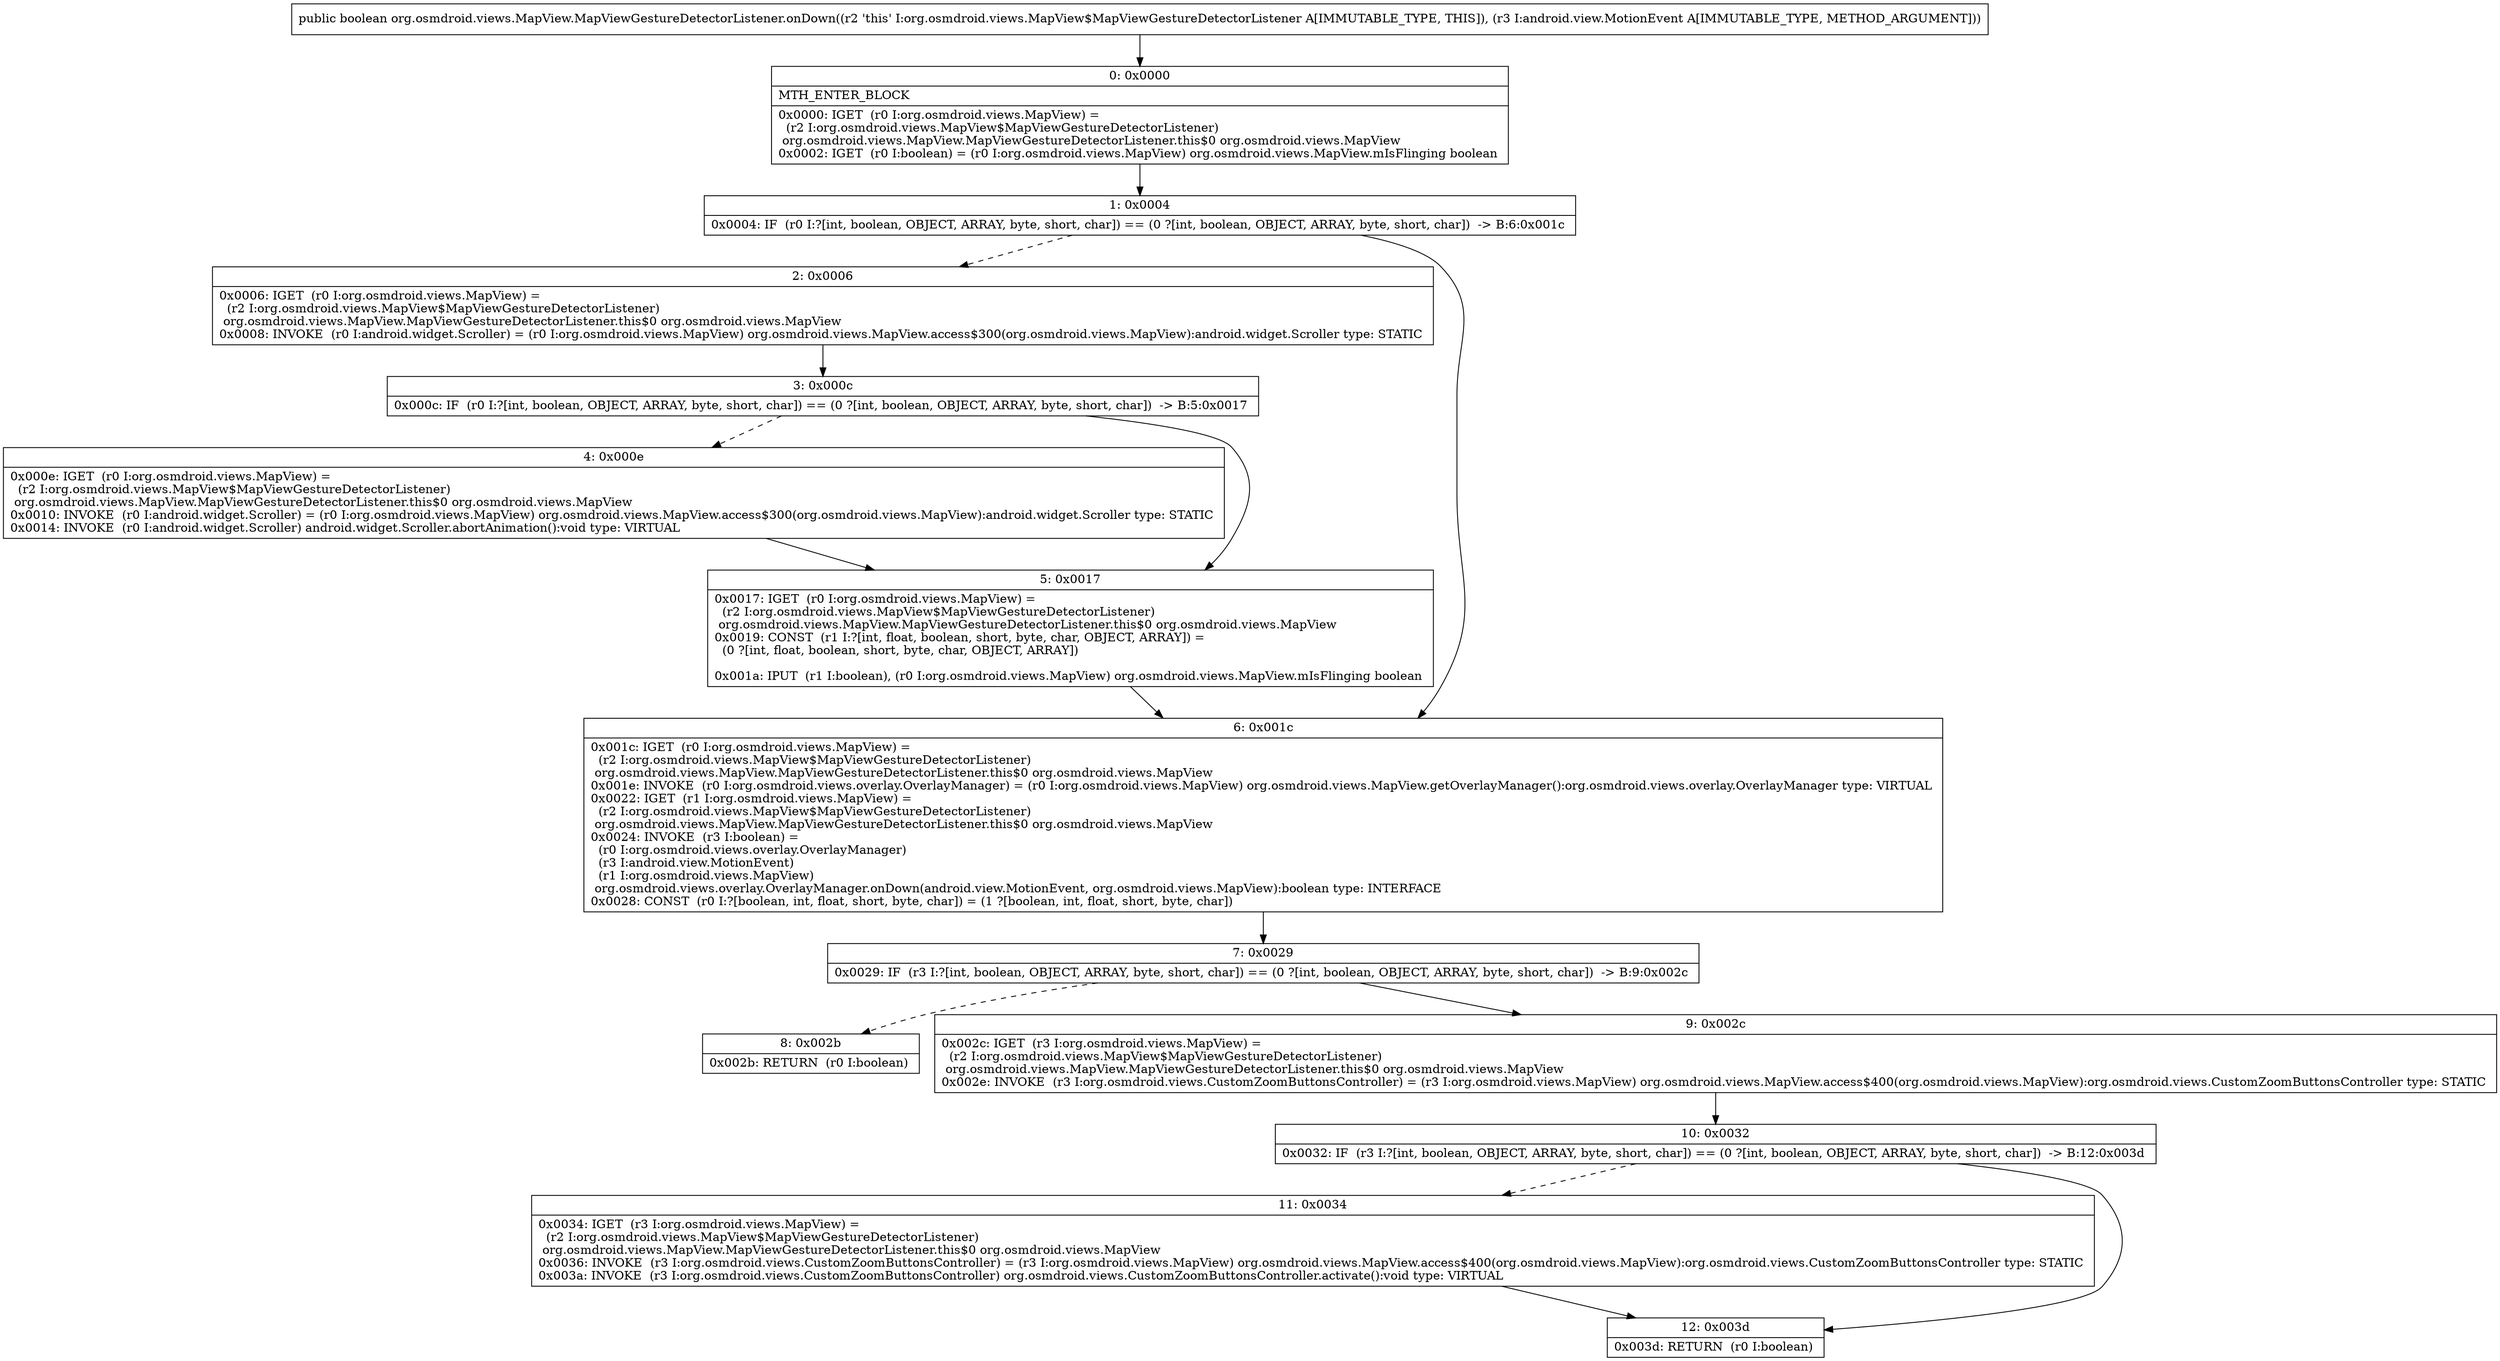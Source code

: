 digraph "CFG fororg.osmdroid.views.MapView.MapViewGestureDetectorListener.onDown(Landroid\/view\/MotionEvent;)Z" {
Node_0 [shape=record,label="{0\:\ 0x0000|MTH_ENTER_BLOCK\l|0x0000: IGET  (r0 I:org.osmdroid.views.MapView) = \l  (r2 I:org.osmdroid.views.MapView$MapViewGestureDetectorListener)\l org.osmdroid.views.MapView.MapViewGestureDetectorListener.this$0 org.osmdroid.views.MapView \l0x0002: IGET  (r0 I:boolean) = (r0 I:org.osmdroid.views.MapView) org.osmdroid.views.MapView.mIsFlinging boolean \l}"];
Node_1 [shape=record,label="{1\:\ 0x0004|0x0004: IF  (r0 I:?[int, boolean, OBJECT, ARRAY, byte, short, char]) == (0 ?[int, boolean, OBJECT, ARRAY, byte, short, char])  \-\> B:6:0x001c \l}"];
Node_2 [shape=record,label="{2\:\ 0x0006|0x0006: IGET  (r0 I:org.osmdroid.views.MapView) = \l  (r2 I:org.osmdroid.views.MapView$MapViewGestureDetectorListener)\l org.osmdroid.views.MapView.MapViewGestureDetectorListener.this$0 org.osmdroid.views.MapView \l0x0008: INVOKE  (r0 I:android.widget.Scroller) = (r0 I:org.osmdroid.views.MapView) org.osmdroid.views.MapView.access$300(org.osmdroid.views.MapView):android.widget.Scroller type: STATIC \l}"];
Node_3 [shape=record,label="{3\:\ 0x000c|0x000c: IF  (r0 I:?[int, boolean, OBJECT, ARRAY, byte, short, char]) == (0 ?[int, boolean, OBJECT, ARRAY, byte, short, char])  \-\> B:5:0x0017 \l}"];
Node_4 [shape=record,label="{4\:\ 0x000e|0x000e: IGET  (r0 I:org.osmdroid.views.MapView) = \l  (r2 I:org.osmdroid.views.MapView$MapViewGestureDetectorListener)\l org.osmdroid.views.MapView.MapViewGestureDetectorListener.this$0 org.osmdroid.views.MapView \l0x0010: INVOKE  (r0 I:android.widget.Scroller) = (r0 I:org.osmdroid.views.MapView) org.osmdroid.views.MapView.access$300(org.osmdroid.views.MapView):android.widget.Scroller type: STATIC \l0x0014: INVOKE  (r0 I:android.widget.Scroller) android.widget.Scroller.abortAnimation():void type: VIRTUAL \l}"];
Node_5 [shape=record,label="{5\:\ 0x0017|0x0017: IGET  (r0 I:org.osmdroid.views.MapView) = \l  (r2 I:org.osmdroid.views.MapView$MapViewGestureDetectorListener)\l org.osmdroid.views.MapView.MapViewGestureDetectorListener.this$0 org.osmdroid.views.MapView \l0x0019: CONST  (r1 I:?[int, float, boolean, short, byte, char, OBJECT, ARRAY]) = \l  (0 ?[int, float, boolean, short, byte, char, OBJECT, ARRAY])\l \l0x001a: IPUT  (r1 I:boolean), (r0 I:org.osmdroid.views.MapView) org.osmdroid.views.MapView.mIsFlinging boolean \l}"];
Node_6 [shape=record,label="{6\:\ 0x001c|0x001c: IGET  (r0 I:org.osmdroid.views.MapView) = \l  (r2 I:org.osmdroid.views.MapView$MapViewGestureDetectorListener)\l org.osmdroid.views.MapView.MapViewGestureDetectorListener.this$0 org.osmdroid.views.MapView \l0x001e: INVOKE  (r0 I:org.osmdroid.views.overlay.OverlayManager) = (r0 I:org.osmdroid.views.MapView) org.osmdroid.views.MapView.getOverlayManager():org.osmdroid.views.overlay.OverlayManager type: VIRTUAL \l0x0022: IGET  (r1 I:org.osmdroid.views.MapView) = \l  (r2 I:org.osmdroid.views.MapView$MapViewGestureDetectorListener)\l org.osmdroid.views.MapView.MapViewGestureDetectorListener.this$0 org.osmdroid.views.MapView \l0x0024: INVOKE  (r3 I:boolean) = \l  (r0 I:org.osmdroid.views.overlay.OverlayManager)\l  (r3 I:android.view.MotionEvent)\l  (r1 I:org.osmdroid.views.MapView)\l org.osmdroid.views.overlay.OverlayManager.onDown(android.view.MotionEvent, org.osmdroid.views.MapView):boolean type: INTERFACE \l0x0028: CONST  (r0 I:?[boolean, int, float, short, byte, char]) = (1 ?[boolean, int, float, short, byte, char]) \l}"];
Node_7 [shape=record,label="{7\:\ 0x0029|0x0029: IF  (r3 I:?[int, boolean, OBJECT, ARRAY, byte, short, char]) == (0 ?[int, boolean, OBJECT, ARRAY, byte, short, char])  \-\> B:9:0x002c \l}"];
Node_8 [shape=record,label="{8\:\ 0x002b|0x002b: RETURN  (r0 I:boolean) \l}"];
Node_9 [shape=record,label="{9\:\ 0x002c|0x002c: IGET  (r3 I:org.osmdroid.views.MapView) = \l  (r2 I:org.osmdroid.views.MapView$MapViewGestureDetectorListener)\l org.osmdroid.views.MapView.MapViewGestureDetectorListener.this$0 org.osmdroid.views.MapView \l0x002e: INVOKE  (r3 I:org.osmdroid.views.CustomZoomButtonsController) = (r3 I:org.osmdroid.views.MapView) org.osmdroid.views.MapView.access$400(org.osmdroid.views.MapView):org.osmdroid.views.CustomZoomButtonsController type: STATIC \l}"];
Node_10 [shape=record,label="{10\:\ 0x0032|0x0032: IF  (r3 I:?[int, boolean, OBJECT, ARRAY, byte, short, char]) == (0 ?[int, boolean, OBJECT, ARRAY, byte, short, char])  \-\> B:12:0x003d \l}"];
Node_11 [shape=record,label="{11\:\ 0x0034|0x0034: IGET  (r3 I:org.osmdroid.views.MapView) = \l  (r2 I:org.osmdroid.views.MapView$MapViewGestureDetectorListener)\l org.osmdroid.views.MapView.MapViewGestureDetectorListener.this$0 org.osmdroid.views.MapView \l0x0036: INVOKE  (r3 I:org.osmdroid.views.CustomZoomButtonsController) = (r3 I:org.osmdroid.views.MapView) org.osmdroid.views.MapView.access$400(org.osmdroid.views.MapView):org.osmdroid.views.CustomZoomButtonsController type: STATIC \l0x003a: INVOKE  (r3 I:org.osmdroid.views.CustomZoomButtonsController) org.osmdroid.views.CustomZoomButtonsController.activate():void type: VIRTUAL \l}"];
Node_12 [shape=record,label="{12\:\ 0x003d|0x003d: RETURN  (r0 I:boolean) \l}"];
MethodNode[shape=record,label="{public boolean org.osmdroid.views.MapView.MapViewGestureDetectorListener.onDown((r2 'this' I:org.osmdroid.views.MapView$MapViewGestureDetectorListener A[IMMUTABLE_TYPE, THIS]), (r3 I:android.view.MotionEvent A[IMMUTABLE_TYPE, METHOD_ARGUMENT])) }"];
MethodNode -> Node_0;
Node_0 -> Node_1;
Node_1 -> Node_2[style=dashed];
Node_1 -> Node_6;
Node_2 -> Node_3;
Node_3 -> Node_4[style=dashed];
Node_3 -> Node_5;
Node_4 -> Node_5;
Node_5 -> Node_6;
Node_6 -> Node_7;
Node_7 -> Node_8[style=dashed];
Node_7 -> Node_9;
Node_9 -> Node_10;
Node_10 -> Node_11[style=dashed];
Node_10 -> Node_12;
Node_11 -> Node_12;
}

